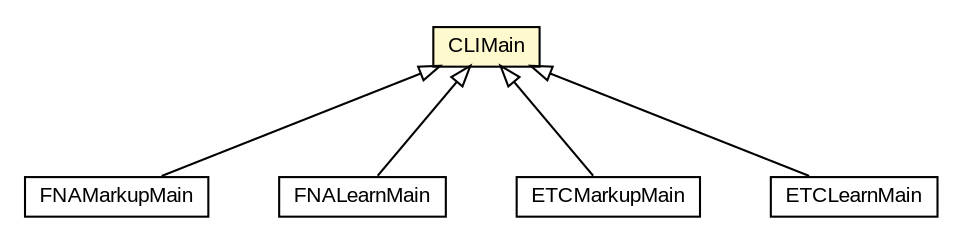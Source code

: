 #!/usr/local/bin/dot
#
# Class diagram 
# Generated by UMLGraph version R5_6-24-gf6e263 (http://www.umlgraph.org/)
#

digraph G {
	edge [fontname="arial",fontsize=10,labelfontname="arial",labelfontsize=10];
	node [fontname="arial",fontsize=10,shape=plaintext];
	nodesep=0.25;
	ranksep=0.5;
	// edu.arizona.biosemantics.semanticmarkup.FNAMarkupMain
	c37147 [label=<<table title="edu.arizona.biosemantics.semanticmarkup.FNAMarkupMain" border="0" cellborder="1" cellspacing="0" cellpadding="2" port="p" href="./FNAMarkupMain.html">
		<tr><td><table border="0" cellspacing="0" cellpadding="1">
<tr><td align="center" balign="center"> FNAMarkupMain </td></tr>
		</table></td></tr>
		</table>>, URL="./FNAMarkupMain.html", fontname="arial", fontcolor="black", fontsize=10.0];
	// edu.arizona.biosemantics.semanticmarkup.FNALearnMain
	c37148 [label=<<table title="edu.arizona.biosemantics.semanticmarkup.FNALearnMain" border="0" cellborder="1" cellspacing="0" cellpadding="2" port="p" href="./FNALearnMain.html">
		<tr><td><table border="0" cellspacing="0" cellpadding="1">
<tr><td align="center" balign="center"> FNALearnMain </td></tr>
		</table></td></tr>
		</table>>, URL="./FNALearnMain.html", fontname="arial", fontcolor="black", fontsize=10.0];
	// edu.arizona.biosemantics.semanticmarkup.ETCMarkupMain
	c37149 [label=<<table title="edu.arizona.biosemantics.semanticmarkup.ETCMarkupMain" border="0" cellborder="1" cellspacing="0" cellpadding="2" port="p" href="./ETCMarkupMain.html">
		<tr><td><table border="0" cellspacing="0" cellpadding="1">
<tr><td align="center" balign="center"> ETCMarkupMain </td></tr>
		</table></td></tr>
		</table>>, URL="./ETCMarkupMain.html", fontname="arial", fontcolor="black", fontsize=10.0];
	// edu.arizona.biosemantics.semanticmarkup.ETCLearnMain
	c37150 [label=<<table title="edu.arizona.biosemantics.semanticmarkup.ETCLearnMain" border="0" cellborder="1" cellspacing="0" cellpadding="2" port="p" href="./ETCLearnMain.html">
		<tr><td><table border="0" cellspacing="0" cellpadding="1">
<tr><td align="center" balign="center"> ETCLearnMain </td></tr>
		</table></td></tr>
		</table>>, URL="./ETCLearnMain.html", fontname="arial", fontcolor="black", fontsize=10.0];
	// edu.arizona.biosemantics.semanticmarkup.CLIMain
	c37151 [label=<<table title="edu.arizona.biosemantics.semanticmarkup.CLIMain" border="0" cellborder="1" cellspacing="0" cellpadding="2" port="p" bgcolor="lemonChiffon" href="./CLIMain.html">
		<tr><td><table border="0" cellspacing="0" cellpadding="1">
<tr><td align="center" balign="center"> CLIMain </td></tr>
		</table></td></tr>
		</table>>, URL="./CLIMain.html", fontname="arial", fontcolor="black", fontsize=10.0];
	//edu.arizona.biosemantics.semanticmarkup.FNAMarkupMain extends edu.arizona.biosemantics.semanticmarkup.CLIMain
	c37151:p -> c37147:p [dir=back,arrowtail=empty];
	//edu.arizona.biosemantics.semanticmarkup.FNALearnMain extends edu.arizona.biosemantics.semanticmarkup.CLIMain
	c37151:p -> c37148:p [dir=back,arrowtail=empty];
	//edu.arizona.biosemantics.semanticmarkup.ETCMarkupMain extends edu.arizona.biosemantics.semanticmarkup.CLIMain
	c37151:p -> c37149:p [dir=back,arrowtail=empty];
	//edu.arizona.biosemantics.semanticmarkup.ETCLearnMain extends edu.arizona.biosemantics.semanticmarkup.CLIMain
	c37151:p -> c37150:p [dir=back,arrowtail=empty];
}

